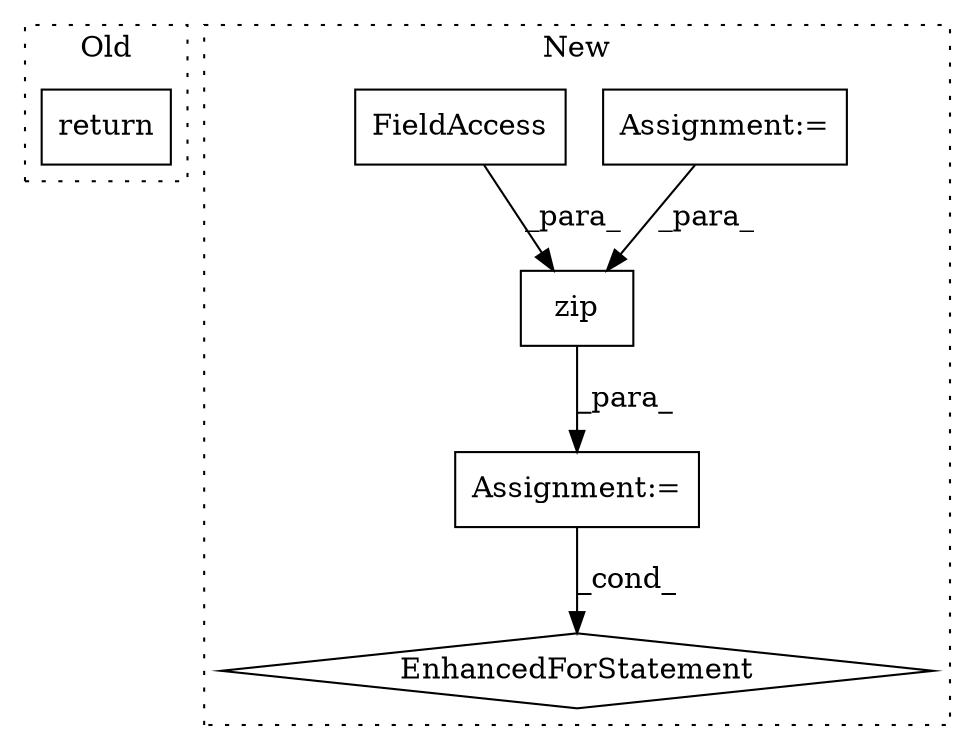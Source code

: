 digraph G {
subgraph cluster0 {
1 [label="return" a="41" s="984" l="7" shape="box"];
label = "Old";
style="dotted";
}
subgraph cluster1 {
2 [label="zip" a="32" s="1327,1343" l="4,1" shape="box"];
3 [label="Assignment:=" a="7" s="1235,1345" l="63,2" shape="box"];
4 [label="Assignment:=" a="7" s="1050" l="5" shape="box"];
5 [label="FieldAccess" a="22" s="1337" l="6" shape="box"];
6 [label="EnhancedForStatement" a="70" s="1235,1345" l="63,2" shape="diamond"];
label = "New";
style="dotted";
}
2 -> 3 [label="_para_"];
3 -> 6 [label="_cond_"];
4 -> 2 [label="_para_"];
5 -> 2 [label="_para_"];
}